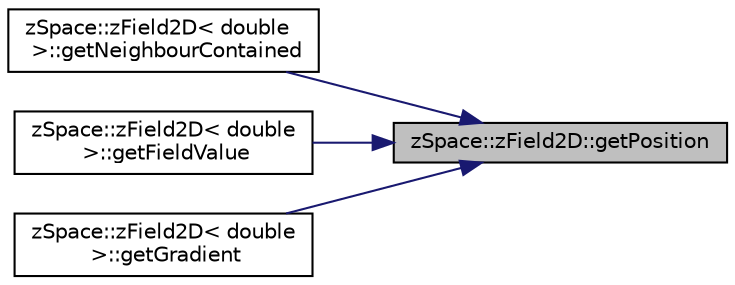 digraph "zSpace::zField2D::getPosition"
{
 // LATEX_PDF_SIZE
  edge [fontname="Helvetica",fontsize="10",labelfontname="Helvetica",labelfontsize="10"];
  node [fontname="Helvetica",fontsize="10",shape=record];
  rankdir="RL";
  Node87 [label="zSpace::zField2D::getPosition",height=0.2,width=0.4,color="black", fillcolor="grey75", style="filled", fontcolor="black",tooltip="This method gets the position of the field at the input index."];
  Node87 -> Node88 [dir="back",color="midnightblue",fontsize="10",style="solid",fontname="Helvetica"];
  Node88 [label="zSpace::zField2D\< double\l \>::getNeighbourContained",height=0.2,width=0.4,color="black", fillcolor="white", style="filled",URL="$classz_space_1_1z_field2_d.html#acd5ae0962beba49d8d76ae8e2dcb8811",tooltip="This method gets the gridPoints which contain the input position."];
  Node87 -> Node89 [dir="back",color="midnightblue",fontsize="10",style="solid",fontname="Helvetica"];
  Node89 [label="zSpace::zField2D\< double\l \>::getFieldValue",height=0.2,width=0.4,color="black", fillcolor="white", style="filled",URL="$classz_space_1_1z_field2_d.html#a543d274aaa0c7a913c8d6ad227e192fa",tooltip="This method gets the value of the field at the input sample position."];
  Node87 -> Node90 [dir="back",color="midnightblue",fontsize="10",style="solid",fontname="Helvetica"];
  Node90 [label="zSpace::zField2D\< double\l \>::getGradient",height=0.2,width=0.4,color="black", fillcolor="white", style="filled",URL="$classz_space_1_1z_field2_d.html#af8d886aa6a15ec332452d722713d36e4",tooltip="This method gets the gradient of the field at the input sample position."];
}
